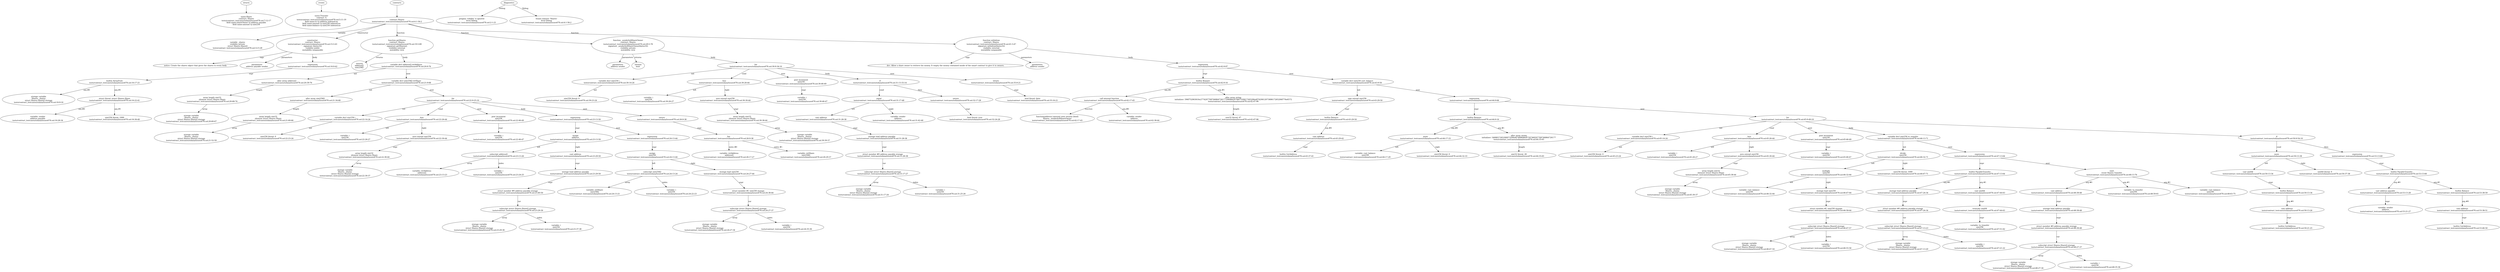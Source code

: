 strict digraph "tests/contract_testcases/solana/issues678.sol" {
	Share [label="name:Share\ncontract: Shares\ntests/contract_testcases/solana/issues678.sol:7:12-17\nfield name:shareOwner ty:address payable\nfield name:amount ty:uint256"]
	Transfer [label="name:Transfer\ncontract: 0\ntests/contract_testcases/solana/issues678.sol:5:11-19\nfield name:to ty:address indexed:no\nfield name:amount ty:uint256 indexed:no\nfield name:balance ty:uint256 indexed:no"]
	contract [label="contract Shares\ntests/contract_testcases/solana/issues678.sol:4:1-56:2"]
	var [label="variable _shares\nvisibility private\nstruct Shares.Share[]\ntests/contract_testcases/solana/issues678.sol:12:5-28"]
	node_7 [label="constructor \ncontract: Shares\ntests/contract_testcases/solana/issues678.sol:15:5-41\nsignature (bytes32)\nvisibility public\nmutability nonpayable"]
	tags [label="notice: Create the shares object that gives the shares to every body"]
	parameters [label="parameters\naddress payable sender"]
	expr [label="expression\ntests/contract_testcases/solana/issues678.sol:16:9-42"]
	builtins [label="builtin ArrayPush\ntests/contract_testcases/solana/issues678.sol:16:17-21"]
	storage_var [label="storage variable\nShares._shares\nstruct Shares.Share[] storage\ntests/contract_testcases/solana/issues678.sol:16:9-16"]
	struct_literal [label="struct literal: struct Shares.Share\ntests/contract_testcases/solana/issues678.sol:16:22-41"]
	variable [label="variable: sender\naddress payable\ntests/contract_testcases/solana/issues678.sol:16:28-34"]
	number_literal [label="uint256 literal: 1000\ntests/contract_testcases/solana/issues678.sol:16:36-40"]
	getShares [label="function getShares\ncontract: Shares\ntests/contract_testcases/solana/issues678.sol:19:5-80\nsignature getShares()\nvisibility external\nmutability view"]
	returns [label="returns\naddress[] \nuint256[] "]
	var_decl [label="variable decl address[] retAddress\ntests/contract_testcases/solana/issues678.sol:20:9-76"]
	alloc_array [label="alloc array address[]\ntests/contract_testcases/solana/issues678.sol:20:39-76"]
	array_length [label="array length uint32\nelement struct Shares.Share\ntests/contract_testcases/solana/issues678.sol:20:68-74"]
	storage_var_21 [label="storage variable\nShares._shares\nstruct Shares.Share[] storage\ntests/contract_testcases/solana/issues678.sol:20:60-67"]
	var_decl_22 [label="variable decl uint256[] retShare\ntests/contract_testcases/solana/issues678.sol:21:9-68"]
	alloc_array_23 [label="alloc array uint256[]\ntests/contract_testcases/solana/issues678.sol:21:34-68"]
	array_length_24 [label="array length uint32\nelement struct Shares.Share\ntests/contract_testcases/solana/issues678.sol:21:60-66"]
	storage_var_25 [label="storage variable\nShares._shares\nstruct Shares.Share[] storage\ntests/contract_testcases/solana/issues678.sol:21:52-59"]
	for [label="for\ntests/contract_testcases/solana/issues678.sol:22:9-25:10"]
	var_decl_27 [label="variable decl uint256 i\ntests/contract_testcases/solana/issues678.sol:22:14-24"]
	number_literal_28 [label="uint256 literal: 0\ntests/contract_testcases/solana/issues678.sol:22:23-24"]
	less [label="less\ntests/contract_testcases/solana/issues678.sol:22:26-44"]
	variable_30 [label="variable: i\nuint256\ntests/contract_testcases/solana/issues678.sol:22:26-27"]
	zero_ext [label="zero extend uint256\ntests/contract_testcases/solana/issues678.sol:22:30-44"]
	array_length_32 [label="array length uint32\nelement struct Shares.Share\ntests/contract_testcases/solana/issues678.sol:22:38-44"]
	storage_var_33 [label="storage variable\nShares._shares\nstruct Shares.Share[] storage\ntests/contract_testcases/solana/issues678.sol:22:30-37"]
	post_increment [label="post increment\nuint256\ntests/contract_testcases/solana/issues678.sol:22:46-49"]
	variable_35 [label="variable: i\nuint256\ntests/contract_testcases/solana/issues678.sol:22:46-47"]
	expr_36 [label="expression\ntests/contract_testcases/solana/issues678.sol:23:13-50"]
	assign [label="assign\naddress\ntests/contract_testcases/solana/issues678.sol:23:13-50"]
	subscript [label="subscript address[]\ntests/contract_testcases/solana/issues678.sol:23:13-26"]
	variable_39 [label="variable: retAddress\naddress[]\ntests/contract_testcases/solana/issues678.sol:23:13-23"]
	variable_40 [label="variable: i\nuint256\ntests/contract_testcases/solana/issues678.sol:23:24-25"]
	cast [label="cast address\ntests/contract_testcases/solana/issues678.sol:23:29-50"]
	storage_load [label="storage load address payable\ntests/contract_testcases/solana/issues678.sol:23:29-50"]
	structmember [label="struct member #0 address payable storage\ntests/contract_testcases/solana/issues678.sol:23:40-50"]
	subscript_44 [label="subscript struct Shares.Share[] storage\ntests/contract_testcases/solana/issues678.sol:23:29-39"]
	storage_var_45 [label="storage variable\nShares._shares\nstruct Shares.Share[] storage\ntests/contract_testcases/solana/issues678.sol:23:29-36"]
	variable_46 [label="variable: i\nuint256\ntests/contract_testcases/solana/issues678.sol:23:37-38"]
	expr_47 [label="expression\ntests/contract_testcases/solana/issues678.sol:24:13-44"]
	assign_48 [label="assign\nuint256\ntests/contract_testcases/solana/issues678.sol:24:13-44"]
	subscript_49 [label="subscript uint256[]\ntests/contract_testcases/solana/issues678.sol:24:13-24"]
	variable_50 [label="variable: retShare\nuint256[]\ntests/contract_testcases/solana/issues678.sol:24:13-21"]
	variable_51 [label="variable: i\nuint256\ntests/contract_testcases/solana/issues678.sol:24:22-23"]
	storage_load_52 [label="storage load uint256\ntests/contract_testcases/solana/issues678.sol:24:27-44"]
	structmember_53 [label="struct member #1 uint256 storage\ntests/contract_testcases/solana/issues678.sol:24:38-44"]
	subscript_54 [label="subscript struct Shares.Share[] storage\ntests/contract_testcases/solana/issues678.sol:24:27-37"]
	storage_var_55 [label="storage variable\nShares._shares\nstruct Shares.Share[] storage\ntests/contract_testcases/solana/issues678.sol:24:27-34"]
	variable_56 [label="variable: i\nuint256\ntests/contract_testcases/solana/issues678.sol:24:35-36"]
	return [label="return\ntests/contract_testcases/solana/issues678.sol:26:9-38"]
	list [label="list\ntests/contract_testcases/solana/issues678.sol:26:9-38"]
	variable_59 [label="variable: retAddress\naddress[]\ntests/contract_testcases/solana/issues678.sol:26:17-27"]
	variable_60 [label="variable: retShare\nuint256[]\ntests/contract_testcases/solana/issues678.sol:26:29-37"]
	_senderIsAShareOwner [label="function _senderIsAShareOwner\ncontract: Shares\ntests/contract_testcases/solana/issues678.sol:29:5-78\nsignature _senderIsAShareOwner(bytes32)\nvisibility private\nmutability view"]
	parameters_62 [label="parameters\naddress sender"]
	returns_63 [label="returns\nbool "]
	for_64 [label="for\ntests/contract_testcases/solana/issues678.sol:30:9-34:10"]
	var_decl_65 [label="variable decl uint256 i\ntests/contract_testcases/solana/issues678.sol:30:14-24"]
	number_literal_66 [label="uint256 literal: 0\ntests/contract_testcases/solana/issues678.sol:30:23-24"]
	less_67 [label="less\ntests/contract_testcases/solana/issues678.sol:30:26-44"]
	variable_68 [label="variable: i\nuint256\ntests/contract_testcases/solana/issues678.sol:30:26-27"]
	zero_ext_69 [label="zero extend uint256\ntests/contract_testcases/solana/issues678.sol:30:30-44"]
	array_length_70 [label="array length uint32\nelement struct Shares.Share\ntests/contract_testcases/solana/issues678.sol:30:38-44"]
	storage_var_71 [label="storage variable\nShares._shares\nstruct Shares.Share[] storage\ntests/contract_testcases/solana/issues678.sol:30:30-37"]
	post_increment_72 [label="post increment\nuint256\ntests/contract_testcases/solana/issues678.sol:30:46-49"]
	variable_73 [label="variable: i\nuint256\ntests/contract_testcases/solana/issues678.sol:30:46-47"]
	if [label="if\ntests/contract_testcases/solana/issues678.sol:31:13-33:14"]
	equal [label="equal\ntests/contract_testcases/solana/issues678.sol:31:17-48"]
	cast_76 [label="cast address\ntests/contract_testcases/solana/issues678.sol:31:28-38"]
	storage_load_77 [label="storage load address payable\ntests/contract_testcases/solana/issues678.sol:31:28-38"]
	structmember_78 [label="struct member #0 address payable storage\ntests/contract_testcases/solana/issues678.sol:31:28-38"]
	subscript_79 [label="subscript struct Shares.Share[] storage\ntests/contract_testcases/solana/issues678.sol:31:17-27"]
	storage_var_80 [label="storage variable\nShares._shares\nstruct Shares.Share[] storage\ntests/contract_testcases/solana/issues678.sol:31:17-24"]
	variable_81 [label="variable: i\nuint256\ntests/contract_testcases/solana/issues678.sol:31:25-26"]
	variable_82 [label="variable: sender\naddress\ntests/contract_testcases/solana/issues678.sol:31:42-48"]
	return_83 [label="return\ntests/contract_testcases/solana/issues678.sol:32:17-28"]
	bool_literal [label="bool literal: true\ntests/contract_testcases/solana/issues678.sol:32:24-28"]
	return_85 [label="return\ntests/contract_testcases/solana/issues678.sol:35:9-21"]
	bool_literal_86 [label="bool literal: false\ntests/contract_testcases/solana/issues678.sol:35:16-21"]
	withdraw [label="function withdraw\ncontract: Shares\ntests/contract_testcases/solana/issues678.sol:41:5-47\nsignature withdraw(bytes32)\nvisibility external\nmutability nonpayable"]
	tags_88 [label="dev: Allow a share owner to retrieve his money. It empty the money contained inside of the smart contract to give it to owners."]
	parameters_89 [label="parameters\naddress sender"]
	expr_90 [label="expression\ntests/contract_testcases/solana/issues678.sol:42:9-97"]
	builtins_91 [label="builtin Require\ntests/contract_testcases/solana/issues678.sol:42:9-16"]
	call_internal_function [label="call internal function\ntests/contract_testcases/solana/issues678.sol:42:17-45"]
	internal_function [label="function(address) internal view returns (bool)\nShares._senderIsAShareOwner\ntests/contract_testcases/solana/issues678.sol:42:17-45"]
	variable_94 [label="variable: sender\naddress\ntests/contract_testcases/solana/issues678.sol:42:38-44"]
	alloc_array_95 [label="alloc array string\ninitializer: 596f752063616e277420776974686472617720696620796f7520617265206e6f742061207368617265206f776e6572\ntests/contract_testcases/solana/issues678.sol:42:47-96"]
	number_literal_96 [label="uint32 literal: 47\ntests/contract_testcases/solana/issues678.sol:42:47-96"]
	var_decl_97 [label="variable decl uint256 curr_balance\ntests/contract_testcases/solana/issues678.sol:43:9-50"]
	sign_ext [label="sign extend uint256\ntests/contract_testcases/solana/issues678.sol:43:29-50"]
	builtins_99 [label="builtin Balance\ntests/contract_testcases/solana/issues678.sol:43:29-50"]
	cast_100 [label="cast address\ntests/contract_testcases/solana/issues678.sol:43:29-42"]
	builtins_101 [label="builtin GetAddress\ntests/contract_testcases/solana/issues678.sol:43:37-41"]
	expr_102 [label="expression\ntests/contract_testcases/solana/issues678.sol:44:9-66"]
	builtins_103 [label="builtin Require\ntests/contract_testcases/solana/issues678.sol:44:9-16"]
	more [label="more\ntests/contract_testcases/solana/issues678.sol:44:17-33"]
	variable_105 [label="variable: curr_balance\nuint256\ntests/contract_testcases/solana/issues678.sol:44:17-29"]
	number_literal_106 [label="uint256 literal: 0\ntests/contract_testcases/solana/issues678.sol:44:32-33"]
	alloc_array_107 [label="alloc array string\ninitializer: 5468657265206973206e6f7468696e6720746f207769746864726177\ntests/contract_testcases/solana/issues678.sol:44:35-65"]
	number_literal_108 [label="uint32 literal: 28\ntests/contract_testcases/solana/issues678.sol:44:35-65"]
	for_109 [label="for\ntests/contract_testcases/solana/issues678.sol:45:9-49:10"]
	var_decl_110 [label="variable decl uint256 i\ntests/contract_testcases/solana/issues678.sol:45:14-24"]
	number_literal_111 [label="uint256 literal: 0\ntests/contract_testcases/solana/issues678.sol:45:23-24"]
	less_112 [label="less\ntests/contract_testcases/solana/issues678.sol:45:26-44"]
	variable_113 [label="variable: i\nuint256\ntests/contract_testcases/solana/issues678.sol:45:26-27"]
	zero_ext_114 [label="zero extend uint256\ntests/contract_testcases/solana/issues678.sol:45:30-44"]
	array_length_115 [label="array length uint32\nelement struct Shares.Share\ntests/contract_testcases/solana/issues678.sol:45:38-44"]
	storage_var_116 [label="storage variable\nShares._shares\nstruct Shares.Share[] storage\ntests/contract_testcases/solana/issues678.sol:45:30-37"]
	post_increment_117 [label="post increment\nuint256\ntests/contract_testcases/solana/issues678.sol:45:46-49"]
	variable_118 [label="variable: i\nuint256\ntests/contract_testcases/solana/issues678.sol:45:46-47"]
	var_decl_119 [label="variable decl uint256 to_transfer\ntests/contract_testcases/solana/issues678.sol:46:13-71"]
	divide [label="divide\nuint256\ntests/contract_testcases/solana/issues678.sol:46:32-71"]
	multiply [label="multiply\nuint256\ntests/contract_testcases/solana/issues678.sol:46:32-64"]
	variable_122 [label="variable: curr_balance\nuint256\ntests/contract_testcases/solana/issues678.sol:46:32-44"]
	storage_load_123 [label="storage load uint256\ntests/contract_testcases/solana/issues678.sol:46:47-64"]
	structmember_124 [label="struct member #1 uint256 storage\ntests/contract_testcases/solana/issues678.sol:46:58-64"]
	subscript_125 [label="subscript struct Shares.Share[] storage\ntests/contract_testcases/solana/issues678.sol:46:47-57"]
	storage_var_126 [label="storage variable\nShares._shares\nstruct Shares.Share[] storage\ntests/contract_testcases/solana/issues678.sol:46:47-54"]
	variable_127 [label="variable: i\nuint256\ntests/contract_testcases/solana/issues678.sol:46:55-56"]
	number_literal_128 [label="uint256 literal: 1000\ntests/contract_testcases/solana/issues678.sol:46:67-71"]
	expr_129 [label="expression\ntests/contract_testcases/solana/issues678.sol:47:13-64"]
	builtins_130 [label="builtin PayableTransfer\ntests/contract_testcases/solana/issues678.sol:47:13-64"]
	storage_load_131 [label="storage load address payable\ntests/contract_testcases/solana/issues678.sol:47:24-34"]
	structmember_132 [label="struct member #0 address payable storage\ntests/contract_testcases/solana/issues678.sol:47:24-34"]
	subscript_133 [label="subscript struct Shares.Share[] storage\ntests/contract_testcases/solana/issues678.sol:47:13-23"]
	storage_var_134 [label="storage variable\nShares._shares\nstruct Shares.Share[] storage\ntests/contract_testcases/solana/issues678.sol:47:13-20"]
	variable_135 [label="variable: i\nuint256\ntests/contract_testcases/solana/issues678.sol:47:21-22"]
	cast_136 [label="cast uint64\ntests/contract_testcases/solana/issues678.sol:47:44-63"]
	trunc [label="truncate uint64\ntests/contract_testcases/solana/issues678.sol:47:44-63"]
	variable_138 [label="variable: to_transfer\nuint256\ntests/contract_testcases/solana/issues678.sol:47:51-62"]
	emit [label="emit\nevent Shares.Transfer\ntests/contract_testcases/solana/issues678.sol:48:13-76"]
	cast_140 [label="cast address\ntests/contract_testcases/solana/issues678.sol:48:38-48"]
	storage_load_141 [label="storage load address payable\ntests/contract_testcases/solana/issues678.sol:48:38-48"]
	structmember_142 [label="struct member #0 address payable storage\ntests/contract_testcases/solana/issues678.sol:48:38-48"]
	subscript_143 [label="subscript struct Shares.Share[] storage\ntests/contract_testcases/solana/issues678.sol:48:27-37"]
	storage_var_144 [label="storage variable\nShares._shares\nstruct Shares.Share[] storage\ntests/contract_testcases/solana/issues678.sol:48:27-34"]
	variable_145 [label="variable: i\nuint256\ntests/contract_testcases/solana/issues678.sol:48:35-36"]
	variable_146 [label="variable: to_transfer\nuint256\ntests/contract_testcases/solana/issues678.sol:48:50-61"]
	variable_147 [label="variable: curr_balance\nuint256\ntests/contract_testcases/solana/issues678.sol:48:63-75"]
	if_148 [label="if\ntests/contract_testcases/solana/issues678.sol:50:9-54:10"]
	more_149 [label="more\ntests/contract_testcases/solana/issues678.sol:50:13-38"]
	cast_150 [label="cast uint64\ntests/contract_testcases/solana/issues678.sol:50:13-34"]
	builtins_151 [label="builtin Balance\ntests/contract_testcases/solana/issues678.sol:50:13-34"]
	cast_152 [label="cast address\ntests/contract_testcases/solana/issues678.sol:50:13-26"]
	builtins_153 [label="builtin GetAddress\ntests/contract_testcases/solana/issues678.sol:50:21-25"]
	number_literal_154 [label="uint64 literal: 0\ntests/contract_testcases/solana/issues678.sol:50:37-38"]
	expr_155 [label="expression\ntests/contract_testcases/solana/issues678.sol:53:13-60"]
	builtins_156 [label="builtin PayableTransfer\ntests/contract_testcases/solana/issues678.sol:53:13-60"]
	cast_157 [label="cast address payable\ntests/contract_testcases/solana/issues678.sol:53:13-28"]
	variable_158 [label="variable: sender\naddress\ntests/contract_testcases/solana/issues678.sol:53:21-27"]
	builtins_159 [label="builtin Balance\ntests/contract_testcases/solana/issues678.sol:53:38-59"]
	cast_160 [label="cast address\ntests/contract_testcases/solana/issues678.sol:53:38-51"]
	builtins_161 [label="builtin GetAddress\ntests/contract_testcases/solana/issues678.sol:53:46-50"]
	diagnostic [label="pragma 'solidity' is ignored\nlevel Debug\ntests/contract_testcases/solana/issues678.sol:2:1-23"]
	diagnostic_164 [label="found contract 'Shares'\nlevel Debug\ntests/contract_testcases/solana/issues678.sol:4:1-56:2"]
	structs -> Share
	events -> Transfer
	contracts -> contract
	contract -> var [label="variable"]
	contract -> node_7 [label="constructor"]
	node_7 -> tags [label="tags"]
	node_7 -> parameters [label="parameters"]
	node_7 -> expr [label="body"]
	expr -> builtins [label="expr"]
	builtins -> storage_var [label="arg #0"]
	builtins -> struct_literal [label="arg #1"]
	struct_literal -> variable [label="arg #0"]
	struct_literal -> number_literal [label="arg #1"]
	contract -> getShares [label="function"]
	getShares -> returns [label="returns"]
	getShares -> var_decl [label="body"]
	var_decl -> alloc_array [label="init"]
	alloc_array -> array_length [label="length"]
	array_length -> storage_var_21 [label="array"]
	var_decl -> var_decl_22 [label="next"]
	var_decl_22 -> alloc_array_23 [label="init"]
	alloc_array_23 -> array_length_24 [label="length"]
	array_length_24 -> storage_var_25 [label="array"]
	var_decl_22 -> for [label="next"]
	for -> var_decl_27 [label="init"]
	var_decl_27 -> number_literal_28 [label="init"]
	for -> less [label="cond"]
	less -> variable_30 [label="left"]
	less -> zero_ext [label="right"]
	zero_ext -> array_length_32 [label="expr"]
	array_length_32 -> storage_var_33 [label="array"]
	for -> post_increment [label="next"]
	post_increment -> variable_35 [label="expr"]
	for -> expr_36 [label="body"]
	expr_36 -> assign [label="expr"]
	assign -> subscript [label="left"]
	subscript -> variable_39 [label="array"]
	subscript -> variable_40 [label="index"]
	assign -> cast [label="right"]
	cast -> storage_load [label="expr"]
	storage_load -> structmember [label="expr"]
	structmember -> subscript_44 [label="var"]
	subscript_44 -> storage_var_45 [label="array"]
	subscript_44 -> variable_46 [label="index"]
	expr_36 -> expr_47 [label="next"]
	expr_47 -> assign_48 [label="expr"]
	assign_48 -> subscript_49 [label="left"]
	subscript_49 -> variable_50 [label="array"]
	subscript_49 -> variable_51 [label="index"]
	assign_48 -> storage_load_52 [label="right"]
	storage_load_52 -> structmember_53 [label="expr"]
	structmember_53 -> subscript_54 [label="var"]
	subscript_54 -> storage_var_55 [label="array"]
	subscript_54 -> variable_56 [label="index"]
	for -> return [label="next"]
	return -> list [label="expr"]
	list -> variable_59 [label="entry #0"]
	list -> variable_60 [label="entry #1"]
	contract -> _senderIsAShareOwner [label="function"]
	_senderIsAShareOwner -> parameters_62 [label="parameters"]
	_senderIsAShareOwner -> returns_63 [label="returns"]
	_senderIsAShareOwner -> for_64 [label="body"]
	for_64 -> var_decl_65 [label="init"]
	var_decl_65 -> number_literal_66 [label="init"]
	for_64 -> less_67 [label="cond"]
	less_67 -> variable_68 [label="left"]
	less_67 -> zero_ext_69 [label="right"]
	zero_ext_69 -> array_length_70 [label="expr"]
	array_length_70 -> storage_var_71 [label="array"]
	for_64 -> post_increment_72 [label="next"]
	post_increment_72 -> variable_73 [label="expr"]
	for_64 -> if [label="body"]
	if -> equal [label="cond"]
	equal -> cast_76 [label="left"]
	cast_76 -> storage_load_77 [label="expr"]
	storage_load_77 -> structmember_78 [label="expr"]
	structmember_78 -> subscript_79 [label="var"]
	subscript_79 -> storage_var_80 [label="array"]
	subscript_79 -> variable_81 [label="index"]
	equal -> variable_82 [label="right"]
	if -> return_83 [label="then"]
	return_83 -> bool_literal [label="expr"]
	for_64 -> return_85 [label="next"]
	return_85 -> bool_literal_86 [label="expr"]
	contract -> withdraw [label="function"]
	withdraw -> tags_88 [label="tags"]
	withdraw -> parameters_89 [label="parameters"]
	withdraw -> expr_90 [label="body"]
	expr_90 -> builtins_91 [label="expr"]
	builtins_91 -> call_internal_function [label="arg #0"]
	call_internal_function -> internal_function [label="function"]
	call_internal_function -> variable_94 [label="arg #0"]
	builtins_91 -> alloc_array_95 [label="arg #1"]
	alloc_array_95 -> number_literal_96 [label="length"]
	expr_90 -> var_decl_97 [label="next"]
	var_decl_97 -> sign_ext [label="init"]
	sign_ext -> builtins_99 [label="expr"]
	builtins_99 -> cast_100 [label="arg #0"]
	cast_100 -> builtins_101 [label="expr"]
	var_decl_97 -> expr_102 [label="next"]
	expr_102 -> builtins_103 [label="expr"]
	builtins_103 -> more [label="arg #0"]
	more -> variable_105 [label="left"]
	more -> number_literal_106 [label="right"]
	builtins_103 -> alloc_array_107 [label="arg #1"]
	alloc_array_107 -> number_literal_108 [label="length"]
	expr_102 -> for_109 [label="next"]
	for_109 -> var_decl_110 [label="init"]
	var_decl_110 -> number_literal_111 [label="init"]
	for_109 -> less_112 [label="cond"]
	less_112 -> variable_113 [label="left"]
	less_112 -> zero_ext_114 [label="right"]
	zero_ext_114 -> array_length_115 [label="expr"]
	array_length_115 -> storage_var_116 [label="array"]
	for_109 -> post_increment_117 [label="next"]
	post_increment_117 -> variable_118 [label="expr"]
	for_109 -> var_decl_119 [label="body"]
	var_decl_119 -> divide [label="init"]
	divide -> multiply [label="left"]
	multiply -> variable_122 [label="left"]
	multiply -> storage_load_123 [label="right"]
	storage_load_123 -> structmember_124 [label="expr"]
	structmember_124 -> subscript_125 [label="var"]
	subscript_125 -> storage_var_126 [label="array"]
	subscript_125 -> variable_127 [label="index"]
	divide -> number_literal_128 [label="right"]
	var_decl_119 -> expr_129 [label="next"]
	expr_129 -> builtins_130 [label="expr"]
	builtins_130 -> storage_load_131 [label="arg #0"]
	storage_load_131 -> structmember_132 [label="expr"]
	structmember_132 -> subscript_133 [label="var"]
	subscript_133 -> storage_var_134 [label="array"]
	subscript_133 -> variable_135 [label="index"]
	builtins_130 -> cast_136 [label="arg #1"]
	cast_136 -> trunc [label="expr"]
	trunc -> variable_138 [label="expr"]
	expr_129 -> emit [label="next"]
	emit -> cast_140 [label="arg #0"]
	cast_140 -> storage_load_141 [label="expr"]
	storage_load_141 -> structmember_142 [label="expr"]
	structmember_142 -> subscript_143 [label="var"]
	subscript_143 -> storage_var_144 [label="array"]
	subscript_143 -> variable_145 [label="index"]
	emit -> variable_146 [label="arg #1"]
	emit -> variable_147 [label="arg #2"]
	for_109 -> if_148 [label="next"]
	if_148 -> more_149 [label="cond"]
	more_149 -> cast_150 [label="left"]
	cast_150 -> builtins_151 [label="expr"]
	builtins_151 -> cast_152 [label="arg #0"]
	cast_152 -> builtins_153 [label="expr"]
	more_149 -> number_literal_154 [label="right"]
	if_148 -> expr_155 [label="then"]
	expr_155 -> builtins_156 [label="expr"]
	builtins_156 -> cast_157 [label="arg #0"]
	cast_157 -> variable_158 [label="expr"]
	builtins_156 -> builtins_159 [label="arg #1"]
	builtins_159 -> cast_160 [label="arg #0"]
	cast_160 -> builtins_161 [label="expr"]
	diagnostics -> diagnostic [label="Debug"]
	diagnostics -> diagnostic_164 [label="Debug"]
}
